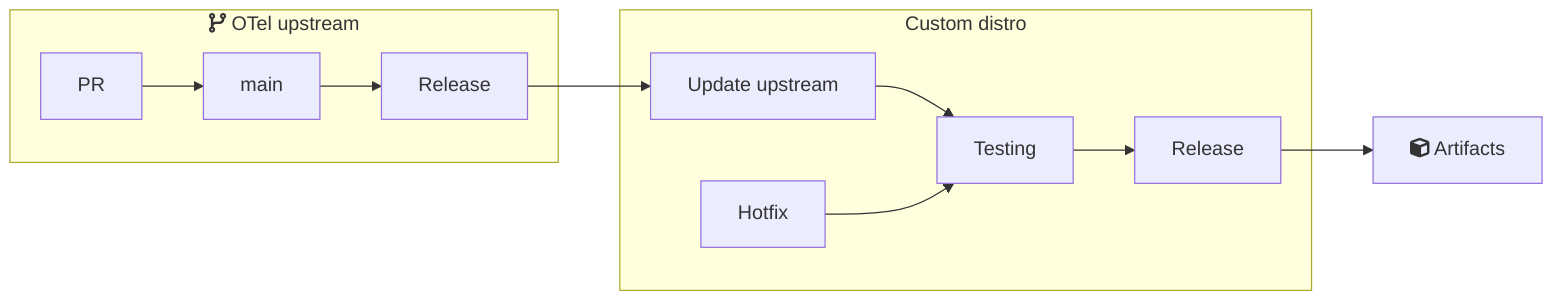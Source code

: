 flowchart LR
    subgraph upstream ["fa:fa-code-branch OTel upstream"]
        PR

        main

        Release

        PR --> main
        main --> Release
    end

    subgraph distro ["Custom distro"]
        uu["Update upstream"]

        Hotfix

        Testing

        release2["Release"]

        Release --> uu
        uu --> Testing
        Hotfix --> Testing
        Testing --> release2
    end

artifacts["fa:fa-cube Artifacts"]
release2 --> artifacts

class PR,main,Release,uu,Hotfix,Testing,release2,artifacts box;
class upstream,distro container;